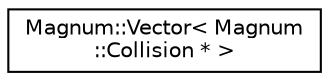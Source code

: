 digraph "圖形化之類別階層"
{
  edge [fontname="Helvetica",fontsize="10",labelfontname="Helvetica",labelfontsize="10"];
  node [fontname="Helvetica",fontsize="10",shape=record];
  rankdir="LR";
  Node1 [label="Magnum::Vector\< Magnum\l::Collision * \>",height=0.2,width=0.4,color="black", fillcolor="white", style="filled",URL="$class_magnum_1_1_vector.html"];
}
